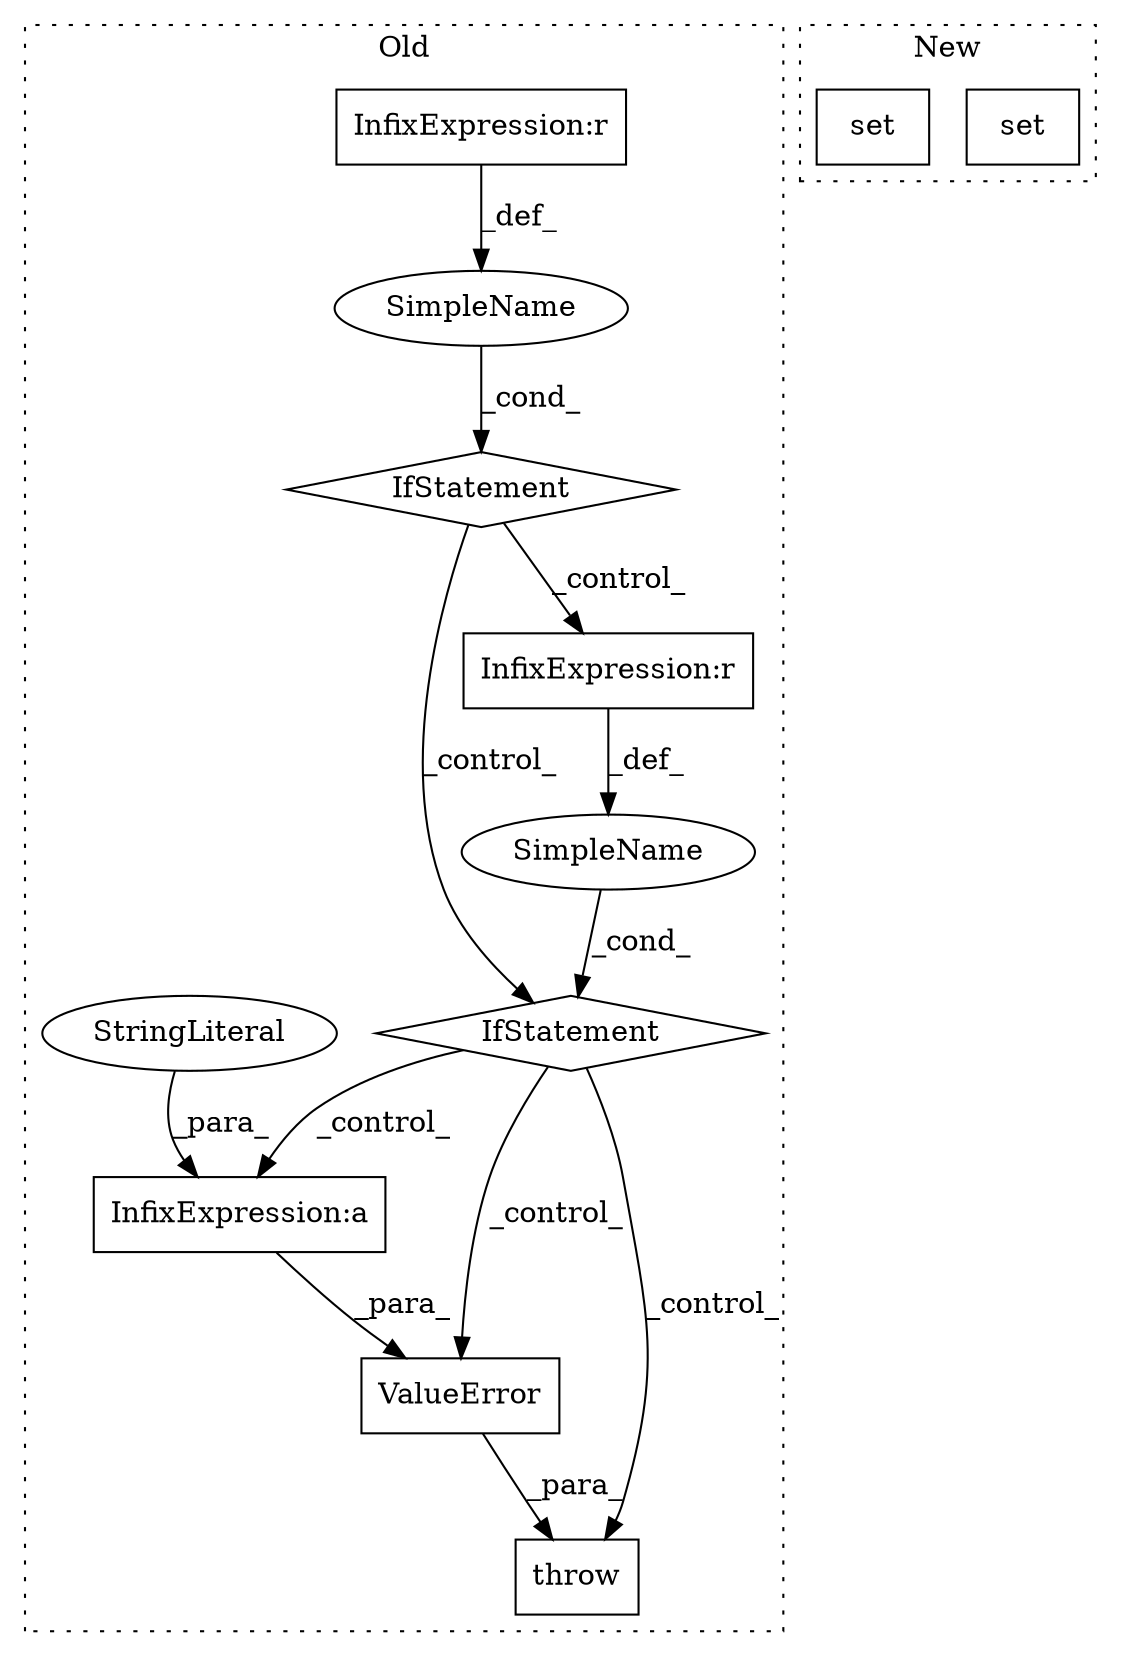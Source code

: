 digraph G {
subgraph cluster0 {
1 [label="ValueError" a="32" s="9146,9191" l="11,1" shape="box"];
3 [label="throw" a="53" s="9140" l="6" shape="box"];
4 [label="SimpleName" a="42" s="" l="" shape="ellipse"];
5 [label="IfStatement" a="25" s="9045,9102" l="4,2" shape="diamond"];
6 [label="SimpleName" a="42" s="" l="" shape="ellipse"];
7 [label="InfixExpression:r" a="27" s="8965" l="4" shape="box"];
8 [label="IfStatement" a="25" s="8952,9011" l="4,2" shape="diamond"];
9 [label="InfixExpression:a" a="27" s="9179" l="3" shape="box"];
10 [label="StringLiteral" a="45" s="9157" l="22" shape="ellipse"];
12 [label="InfixExpression:r" a="27" s="9058" l="4" shape="box"];
label = "Old";
style="dotted";
}
subgraph cluster1 {
2 [label="set" a="32" s="7545,7594" l="4,1" shape="box"];
11 [label="set" a="32" s="7656,7704" l="4,1" shape="box"];
label = "New";
style="dotted";
}
1 -> 3 [label="_para_"];
4 -> 5 [label="_cond_"];
5 -> 1 [label="_control_"];
5 -> 9 [label="_control_"];
5 -> 3 [label="_control_"];
6 -> 8 [label="_cond_"];
7 -> 6 [label="_def_"];
8 -> 12 [label="_control_"];
8 -> 5 [label="_control_"];
9 -> 1 [label="_para_"];
10 -> 9 [label="_para_"];
12 -> 4 [label="_def_"];
}